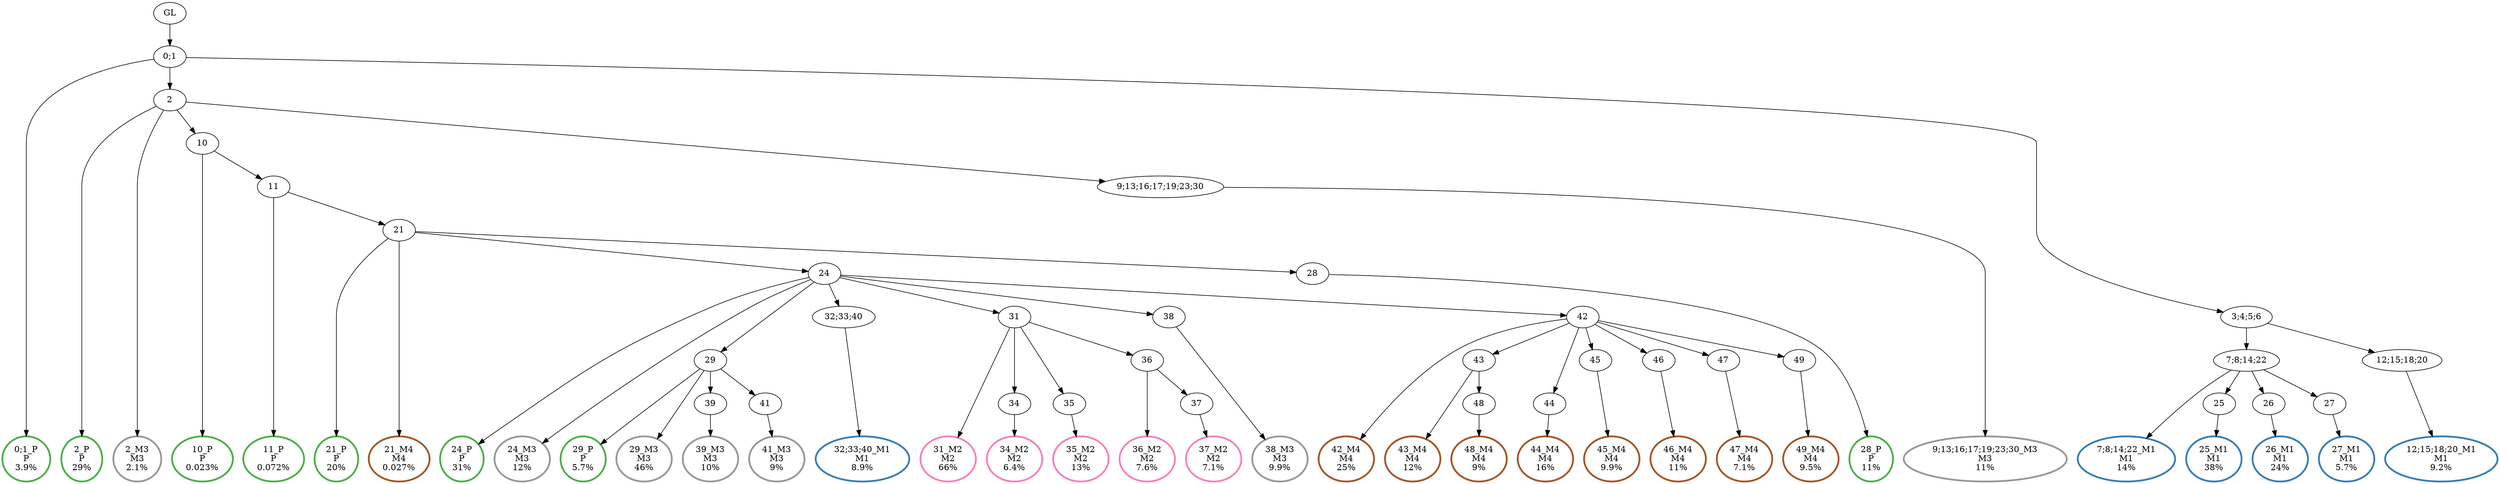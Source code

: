 digraph T {
	{
		rank=same
		65 [penwidth=3,colorscheme=set19,color=3,label="0;1_P\nP\n3.9%"]
		63 [penwidth=3,colorscheme=set19,color=3,label="2_P\nP\n29%"]
		61 [penwidth=3,colorscheme=set19,color=3,label="10_P\nP\n0.023%"]
		59 [penwidth=3,colorscheme=set19,color=3,label="11_P\nP\n0.072%"]
		57 [penwidth=3,colorscheme=set19,color=3,label="21_P\nP\n20%"]
		55 [penwidth=3,colorscheme=set19,color=3,label="24_P\nP\n31%"]
		53 [penwidth=3,colorscheme=set19,color=3,label="29_P\nP\n5.7%"]
		51 [penwidth=3,colorscheme=set19,color=3,label="28_P\nP\n11%"]
		49 [penwidth=3,colorscheme=set19,color=2,label="32;33;40_M1\nM1\n8.9%"]
		46 [penwidth=3,colorscheme=set19,color=2,label="7;8;14;22_M1\nM1\n14%"]
		44 [penwidth=3,colorscheme=set19,color=2,label="25_M1\nM1\n38%"]
		42 [penwidth=3,colorscheme=set19,color=2,label="26_M1\nM1\n24%"]
		40 [penwidth=3,colorscheme=set19,color=2,label="27_M1\nM1\n5.7%"]
		38 [penwidth=3,colorscheme=set19,color=2,label="12;15;18;20_M1\nM1\n9.2%"]
		36 [penwidth=3,colorscheme=set19,color=8,label="31_M2\nM2\n66%"]
		34 [penwidth=3,colorscheme=set19,color=8,label="34_M2\nM2\n6.4%"]
		32 [penwidth=3,colorscheme=set19,color=8,label="35_M2\nM2\n13%"]
		30 [penwidth=3,colorscheme=set19,color=8,label="36_M2\nM2\n7.6%"]
		28 [penwidth=3,colorscheme=set19,color=8,label="37_M2\nM2\n7.1%"]
		27 [penwidth=3,colorscheme=set19,color=9,label="2_M3\nM3\n2.1%"]
		25 [penwidth=3,colorscheme=set19,color=9,label="9;13;16;17;19;23;30_M3\nM3\n11%"]
		24 [penwidth=3,colorscheme=set19,color=9,label="24_M3\nM3\n12%"]
		23 [penwidth=3,colorscheme=set19,color=9,label="29_M3\nM3\n46%"]
		21 [penwidth=3,colorscheme=set19,color=9,label="39_M3\nM3\n10%"]
		19 [penwidth=3,colorscheme=set19,color=9,label="41_M3\nM3\n9%"]
		17 [penwidth=3,colorscheme=set19,color=9,label="38_M3\nM3\n9.9%"]
		16 [penwidth=3,colorscheme=set19,color=7,label="21_M4\nM4\n0.027%"]
		14 [penwidth=3,colorscheme=set19,color=7,label="42_M4\nM4\n25%"]
		12 [penwidth=3,colorscheme=set19,color=7,label="43_M4\nM4\n12%"]
		10 [penwidth=3,colorscheme=set19,color=7,label="48_M4\nM4\n9%"]
		8 [penwidth=3,colorscheme=set19,color=7,label="44_M4\nM4\n16%"]
		6 [penwidth=3,colorscheme=set19,color=7,label="45_M4\nM4\n9.9%"]
		4 [penwidth=3,colorscheme=set19,color=7,label="46_M4\nM4\n11%"]
		2 [penwidth=3,colorscheme=set19,color=7,label="47_M4\nM4\n7.1%"]
		0 [penwidth=3,colorscheme=set19,color=7,label="49_M4\nM4\n9.5%"]
	}
	67 [label="GL"]
	66 [label="0;1"]
	64 [label="2"]
	62 [label="10"]
	60 [label="11"]
	58 [label="21"]
	56 [label="24"]
	54 [label="29"]
	52 [label="28"]
	50 [label="32;33;40"]
	48 [label="3;4;5;6"]
	47 [label="7;8;14;22"]
	45 [label="25"]
	43 [label="26"]
	41 [label="27"]
	39 [label="12;15;18;20"]
	37 [label="31"]
	35 [label="34"]
	33 [label="35"]
	31 [label="36"]
	29 [label="37"]
	26 [label="9;13;16;17;19;23;30"]
	22 [label="39"]
	20 [label="41"]
	18 [label="38"]
	15 [label="42"]
	13 [label="43"]
	11 [label="48"]
	9 [label="44"]
	7 [label="45"]
	5 [label="46"]
	3 [label="47"]
	1 [label="49"]
	67 -> 66
	66 -> 65
	66 -> 64
	66 -> 48
	64 -> 63
	64 -> 62
	64 -> 27
	64 -> 26
	62 -> 61
	62 -> 60
	60 -> 59
	60 -> 58
	58 -> 57
	58 -> 56
	58 -> 52
	58 -> 16
	56 -> 55
	56 -> 54
	56 -> 50
	56 -> 37
	56 -> 24
	56 -> 18
	56 -> 15
	54 -> 53
	54 -> 23
	54 -> 22
	54 -> 20
	52 -> 51
	50 -> 49
	48 -> 47
	48 -> 39
	47 -> 46
	47 -> 45
	47 -> 43
	47 -> 41
	45 -> 44
	43 -> 42
	41 -> 40
	39 -> 38
	37 -> 36
	37 -> 35
	37 -> 33
	37 -> 31
	35 -> 34
	33 -> 32
	31 -> 30
	31 -> 29
	29 -> 28
	26 -> 25
	22 -> 21
	20 -> 19
	18 -> 17
	15 -> 14
	15 -> 13
	15 -> 9
	15 -> 7
	15 -> 5
	15 -> 3
	15 -> 1
	13 -> 12
	13 -> 11
	11 -> 10
	9 -> 8
	7 -> 6
	5 -> 4
	3 -> 2
	1 -> 0
}
